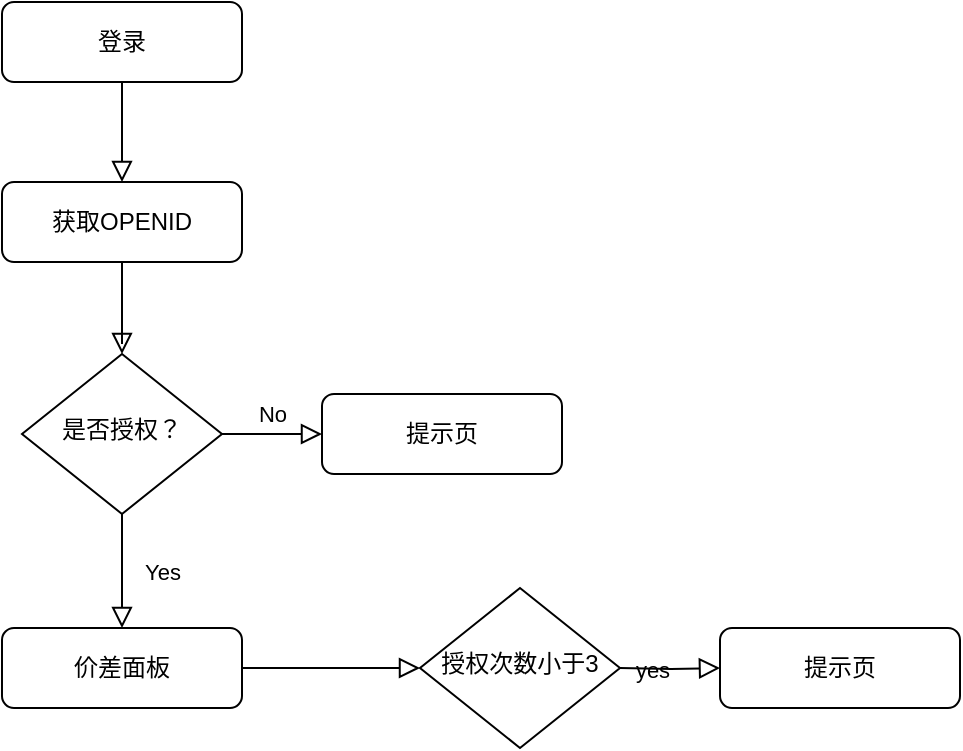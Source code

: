 <mxfile version="20.5.1" type="github">
  <diagram id="Wha_NbxfIavuGmn1qREA" name="Page-1">
    <mxGraphModel dx="1919" dy="1176" grid="0" gridSize="10" guides="1" tooltips="1" connect="1" arrows="1" fold="1" page="0" pageScale="1" pageWidth="827" pageHeight="1169" math="0" shadow="0">
      <root>
        <mxCell id="0" />
        <mxCell id="1" parent="0" />
        <mxCell id="quQ36QHj38ObNOD-8yWQ-42" value="" style="rounded=0;html=1;jettySize=auto;orthogonalLoop=1;fontSize=11;endArrow=block;endFill=0;endSize=8;strokeWidth=1;shadow=0;labelBackgroundColor=none;edgeStyle=orthogonalEdgeStyle;entryX=0.5;entryY=0;entryDx=0;entryDy=0;" edge="1" parent="1" source="quQ36QHj38ObNOD-8yWQ-43" target="quQ36QHj38ObNOD-8yWQ-62">
          <mxGeometry relative="1" as="geometry" />
        </mxCell>
        <mxCell id="quQ36QHj38ObNOD-8yWQ-43" value="登录" style="rounded=1;whiteSpace=wrap;html=1;fontSize=12;glass=0;strokeWidth=1;shadow=0;" vertex="1" parent="1">
          <mxGeometry x="-197" y="-11" width="120" height="40" as="geometry" />
        </mxCell>
        <mxCell id="quQ36QHj38ObNOD-8yWQ-44" value="Yes" style="rounded=0;html=1;jettySize=auto;orthogonalLoop=1;fontSize=11;endArrow=block;endFill=0;endSize=8;strokeWidth=1;shadow=0;labelBackgroundColor=none;edgeStyle=orthogonalEdgeStyle;entryX=0.5;entryY=0;entryDx=0;entryDy=0;" edge="1" parent="1" source="quQ36QHj38ObNOD-8yWQ-46" target="quQ36QHj38ObNOD-8yWQ-51">
          <mxGeometry y="20" relative="1" as="geometry">
            <mxPoint as="offset" />
            <mxPoint x="-137" y="285" as="targetPoint" />
          </mxGeometry>
        </mxCell>
        <mxCell id="quQ36QHj38ObNOD-8yWQ-45" value="No" style="edgeStyle=orthogonalEdgeStyle;rounded=0;html=1;jettySize=auto;orthogonalLoop=1;fontSize=11;endArrow=block;endFill=0;endSize=8;strokeWidth=1;shadow=0;labelBackgroundColor=none;" edge="1" parent="1" source="quQ36QHj38ObNOD-8yWQ-46" target="quQ36QHj38ObNOD-8yWQ-47">
          <mxGeometry y="10" relative="1" as="geometry">
            <mxPoint as="offset" />
          </mxGeometry>
        </mxCell>
        <mxCell id="quQ36QHj38ObNOD-8yWQ-46" value="是否授权？" style="rhombus;whiteSpace=wrap;html=1;shadow=0;fontFamily=Helvetica;fontSize=12;align=center;strokeWidth=1;spacing=6;spacingTop=-4;" vertex="1" parent="1">
          <mxGeometry x="-187" y="165" width="100" height="80" as="geometry" />
        </mxCell>
        <mxCell id="quQ36QHj38ObNOD-8yWQ-47" value="提示页" style="rounded=1;whiteSpace=wrap;html=1;fontSize=12;glass=0;strokeWidth=1;shadow=0;" vertex="1" parent="1">
          <mxGeometry x="-37" y="185" width="120" height="40" as="geometry" />
        </mxCell>
        <mxCell id="quQ36QHj38ObNOD-8yWQ-51" value="价差面板" style="rounded=1;whiteSpace=wrap;html=1;fontSize=12;glass=0;strokeWidth=1;shadow=0;" vertex="1" parent="1">
          <mxGeometry x="-197" y="302" width="120" height="40" as="geometry" />
        </mxCell>
        <mxCell id="quQ36QHj38ObNOD-8yWQ-62" value="获取OPENID" style="rounded=1;whiteSpace=wrap;html=1;fontSize=12;glass=0;strokeWidth=1;shadow=0;" vertex="1" parent="1">
          <mxGeometry x="-197" y="79" width="120" height="40" as="geometry" />
        </mxCell>
        <mxCell id="quQ36QHj38ObNOD-8yWQ-63" value="" style="rounded=0;html=1;jettySize=auto;orthogonalLoop=1;fontSize=11;endArrow=block;endFill=0;endSize=8;strokeWidth=1;shadow=0;labelBackgroundColor=none;edgeStyle=orthogonalEdgeStyle;entryX=0.5;entryY=0;entryDx=0;entryDy=0;exitX=0.5;exitY=1;exitDx=0;exitDy=0;" edge="1" parent="1" source="quQ36QHj38ObNOD-8yWQ-62" target="quQ36QHj38ObNOD-8yWQ-46">
          <mxGeometry relative="1" as="geometry">
            <mxPoint x="-137" y="29" as="sourcePoint" />
            <mxPoint x="-137" y="79" as="targetPoint" />
            <Array as="points">
              <mxPoint x="-137" y="160" />
              <mxPoint x="-137" y="160" />
            </Array>
          </mxGeometry>
        </mxCell>
        <mxCell id="quQ36QHj38ObNOD-8yWQ-68" value="授权次数小于3" style="rhombus;whiteSpace=wrap;html=1;shadow=0;fontFamily=Helvetica;fontSize=12;align=center;strokeWidth=1;spacing=6;spacingTop=-4;" vertex="1" parent="1">
          <mxGeometry x="12" y="282" width="100" height="80" as="geometry" />
        </mxCell>
        <mxCell id="quQ36QHj38ObNOD-8yWQ-71" value="" style="rounded=0;html=1;jettySize=auto;orthogonalLoop=1;fontSize=11;endArrow=block;endFill=0;endSize=8;strokeWidth=1;shadow=0;labelBackgroundColor=none;edgeStyle=orthogonalEdgeStyle;entryX=0;entryY=0.5;entryDx=0;entryDy=0;exitX=1;exitY=0.5;exitDx=0;exitDy=0;" edge="1" parent="1" source="quQ36QHj38ObNOD-8yWQ-51" target="quQ36QHj38ObNOD-8yWQ-68">
          <mxGeometry relative="1" as="geometry">
            <mxPoint x="-140" y="342" as="sourcePoint" />
            <mxPoint x="-140" y="388" as="targetPoint" />
            <Array as="points">
              <mxPoint x="-39" y="322" />
              <mxPoint x="-39" y="322" />
            </Array>
          </mxGeometry>
        </mxCell>
        <mxCell id="quQ36QHj38ObNOD-8yWQ-72" value="yes" style="edgeStyle=orthogonalEdgeStyle;rounded=0;html=1;jettySize=auto;orthogonalLoop=1;fontSize=11;endArrow=block;endFill=0;endSize=8;strokeWidth=1;shadow=0;labelBackgroundColor=none;" edge="1" parent="1" target="quQ36QHj38ObNOD-8yWQ-73">
          <mxGeometry y="10" relative="1" as="geometry">
            <mxPoint as="offset" />
            <mxPoint x="112" y="322" as="sourcePoint" />
          </mxGeometry>
        </mxCell>
        <mxCell id="quQ36QHj38ObNOD-8yWQ-73" value="提示页" style="rounded=1;whiteSpace=wrap;html=1;fontSize=12;glass=0;strokeWidth=1;shadow=0;" vertex="1" parent="1">
          <mxGeometry x="162" y="302" width="120" height="40" as="geometry" />
        </mxCell>
      </root>
    </mxGraphModel>
  </diagram>
</mxfile>
